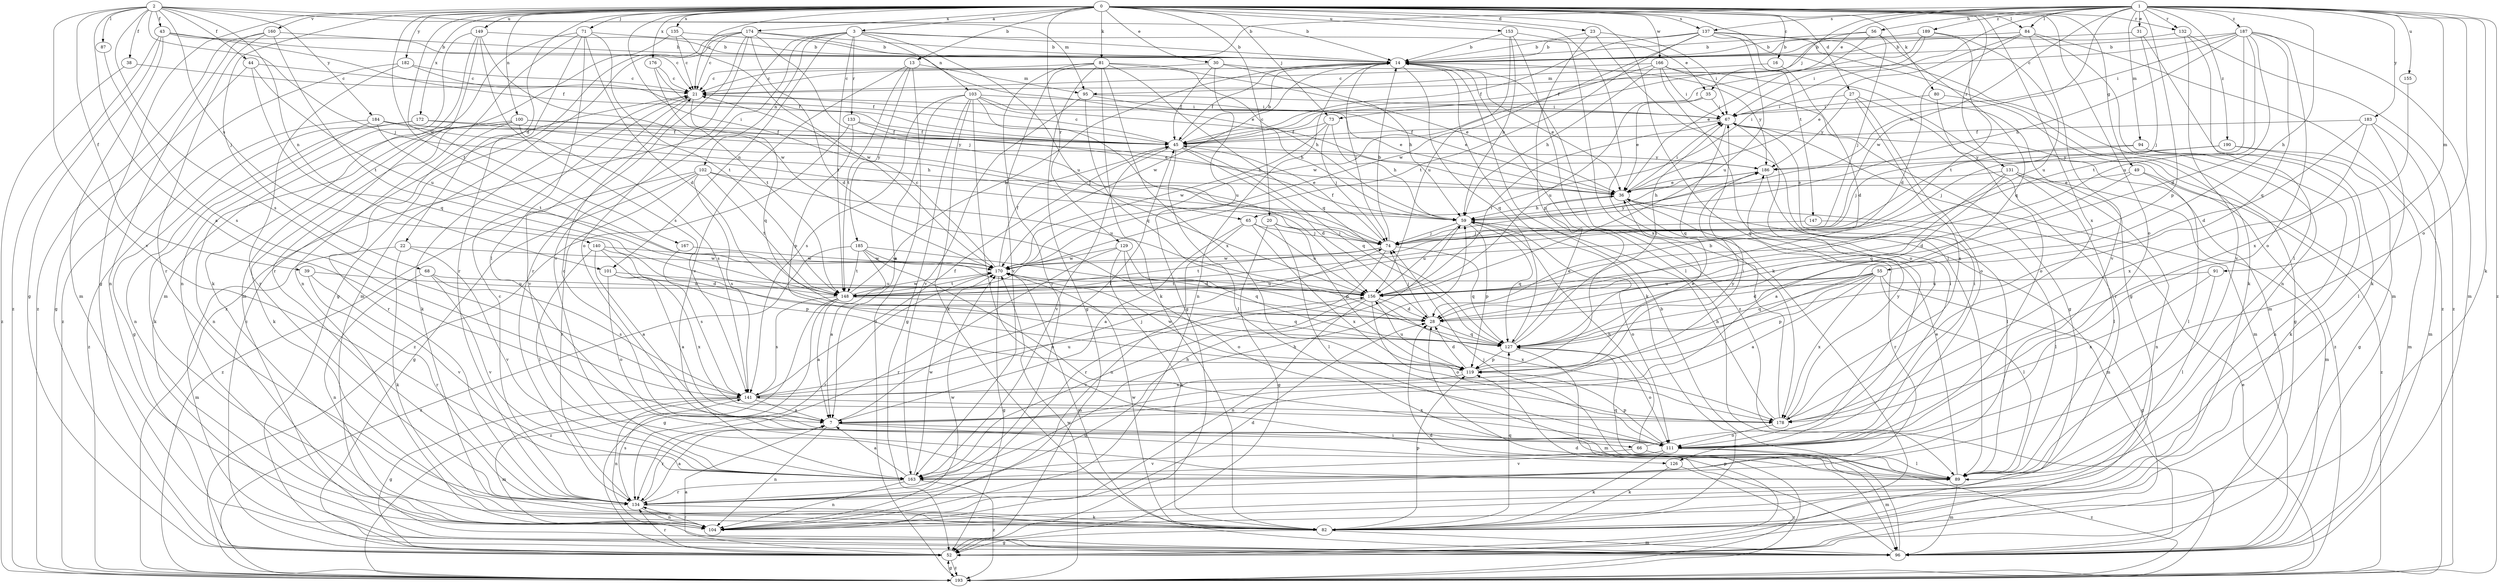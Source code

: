strict digraph  {
0;
1;
2;
3;
7;
13;
14;
16;
20;
21;
22;
23;
27;
28;
30;
31;
35;
36;
38;
39;
43;
44;
45;
49;
52;
55;
56;
59;
65;
66;
67;
68;
71;
73;
74;
80;
81;
82;
84;
87;
89;
91;
94;
95;
96;
100;
101;
102;
103;
104;
111;
119;
126;
127;
129;
131;
132;
133;
134;
135;
137;
140;
141;
147;
148;
149;
153;
155;
156;
160;
163;
166;
167;
170;
172;
174;
176;
178;
182;
183;
184;
185;
186;
187;
189;
190;
193;
0 -> 3  [label=a];
0 -> 13  [label=b];
0 -> 16  [label=c];
0 -> 20  [label=c];
0 -> 21  [label=c];
0 -> 22  [label=d];
0 -> 23  [label=d];
0 -> 27  [label=d];
0 -> 30  [label=e];
0 -> 49  [label=g];
0 -> 52  [label=g];
0 -> 65  [label=i];
0 -> 68  [label=j];
0 -> 71  [label=j];
0 -> 73  [label=j];
0 -> 80  [label=k];
0 -> 81  [label=k];
0 -> 82  [label=k];
0 -> 84  [label=l];
0 -> 100  [label=n];
0 -> 111  [label=o];
0 -> 126  [label=q];
0 -> 129  [label=r];
0 -> 131  [label=r];
0 -> 132  [label=r];
0 -> 135  [label=s];
0 -> 137  [label=s];
0 -> 147  [label=t];
0 -> 148  [label=t];
0 -> 149  [label=u];
0 -> 153  [label=u];
0 -> 160  [label=v];
0 -> 166  [label=w];
0 -> 167  [label=w];
0 -> 172  [label=x];
0 -> 174  [label=x];
0 -> 176  [label=x];
0 -> 178  [label=x];
0 -> 182  [label=y];
1 -> 13  [label=b];
1 -> 31  [label=e];
1 -> 35  [label=e];
1 -> 55  [label=h];
1 -> 56  [label=h];
1 -> 59  [label=h];
1 -> 65  [label=i];
1 -> 73  [label=j];
1 -> 82  [label=k];
1 -> 84  [label=l];
1 -> 91  [label=m];
1 -> 94  [label=m];
1 -> 111  [label=o];
1 -> 119  [label=p];
1 -> 132  [label=r];
1 -> 137  [label=s];
1 -> 155  [label=u];
1 -> 170  [label=w];
1 -> 183  [label=y];
1 -> 187  [label=z];
1 -> 189  [label=z];
1 -> 190  [label=z];
1 -> 193  [label=z];
2 -> 7  [label=a];
2 -> 14  [label=b];
2 -> 38  [label=f];
2 -> 39  [label=f];
2 -> 43  [label=f];
2 -> 44  [label=f];
2 -> 74  [label=j];
2 -> 87  [label=l];
2 -> 95  [label=m];
2 -> 101  [label=n];
2 -> 140  [label=s];
2 -> 141  [label=s];
2 -> 163  [label=v];
2 -> 184  [label=y];
3 -> 14  [label=b];
3 -> 35  [label=e];
3 -> 101  [label=n];
3 -> 102  [label=n];
3 -> 103  [label=n];
3 -> 133  [label=r];
3 -> 148  [label=t];
3 -> 156  [label=u];
3 -> 163  [label=v];
3 -> 193  [label=z];
7 -> 45  [label=f];
7 -> 66  [label=i];
7 -> 67  [label=i];
7 -> 104  [label=n];
7 -> 126  [label=q];
7 -> 134  [label=r];
13 -> 95  [label=m];
13 -> 148  [label=t];
13 -> 163  [label=v];
13 -> 185  [label=y];
13 -> 193  [label=z];
14 -> 21  [label=c];
14 -> 45  [label=f];
14 -> 74  [label=j];
14 -> 82  [label=k];
14 -> 89  [label=l];
14 -> 104  [label=n];
14 -> 127  [label=q];
14 -> 170  [label=w];
14 -> 186  [label=y];
16 -> 28  [label=d];
16 -> 95  [label=m];
20 -> 52  [label=g];
20 -> 74  [label=j];
20 -> 89  [label=l];
20 -> 119  [label=p];
21 -> 67  [label=i];
21 -> 82  [label=k];
21 -> 127  [label=q];
21 -> 163  [label=v];
22 -> 82  [label=k];
22 -> 96  [label=m];
22 -> 163  [label=v];
22 -> 170  [label=w];
23 -> 14  [label=b];
23 -> 67  [label=i];
23 -> 89  [label=l];
23 -> 119  [label=p];
27 -> 67  [label=i];
27 -> 111  [label=o];
27 -> 134  [label=r];
27 -> 178  [label=x];
27 -> 186  [label=y];
28 -> 74  [label=j];
28 -> 127  [label=q];
30 -> 21  [label=c];
30 -> 36  [label=e];
30 -> 45  [label=f];
30 -> 52  [label=g];
30 -> 59  [label=h];
31 -> 14  [label=b];
31 -> 74  [label=j];
31 -> 82  [label=k];
35 -> 36  [label=e];
35 -> 67  [label=i];
35 -> 156  [label=u];
36 -> 59  [label=h];
36 -> 67  [label=i];
36 -> 96  [label=m];
36 -> 134  [label=r];
38 -> 21  [label=c];
38 -> 193  [label=z];
39 -> 134  [label=r];
39 -> 156  [label=u];
39 -> 163  [label=v];
43 -> 14  [label=b];
43 -> 21  [label=c];
43 -> 45  [label=f];
43 -> 52  [label=g];
43 -> 96  [label=m];
43 -> 193  [label=z];
44 -> 21  [label=c];
44 -> 52  [label=g];
44 -> 127  [label=q];
44 -> 156  [label=u];
45 -> 14  [label=b];
45 -> 21  [label=c];
45 -> 28  [label=d];
45 -> 89  [label=l];
45 -> 127  [label=q];
45 -> 163  [label=v];
45 -> 186  [label=y];
49 -> 28  [label=d];
49 -> 36  [label=e];
49 -> 89  [label=l];
49 -> 193  [label=z];
52 -> 7  [label=a];
52 -> 21  [label=c];
52 -> 119  [label=p];
52 -> 134  [label=r];
52 -> 193  [label=z];
55 -> 7  [label=a];
55 -> 28  [label=d];
55 -> 52  [label=g];
55 -> 89  [label=l];
55 -> 119  [label=p];
55 -> 127  [label=q];
55 -> 148  [label=t];
55 -> 156  [label=u];
55 -> 178  [label=x];
56 -> 14  [label=b];
56 -> 36  [label=e];
56 -> 45  [label=f];
56 -> 74  [label=j];
56 -> 127  [label=q];
59 -> 74  [label=j];
59 -> 111  [label=o];
59 -> 119  [label=p];
59 -> 127  [label=q];
59 -> 156  [label=u];
65 -> 7  [label=a];
65 -> 74  [label=j];
65 -> 104  [label=n];
65 -> 156  [label=u];
65 -> 178  [label=x];
66 -> 59  [label=h];
66 -> 67  [label=i];
66 -> 89  [label=l];
66 -> 163  [label=v];
67 -> 45  [label=f];
67 -> 96  [label=m];
67 -> 127  [label=q];
67 -> 193  [label=z];
68 -> 104  [label=n];
68 -> 141  [label=s];
68 -> 156  [label=u];
68 -> 163  [label=v];
71 -> 14  [label=b];
71 -> 28  [label=d];
71 -> 89  [label=l];
71 -> 96  [label=m];
71 -> 104  [label=n];
71 -> 134  [label=r];
71 -> 148  [label=t];
73 -> 45  [label=f];
73 -> 59  [label=h];
73 -> 74  [label=j];
73 -> 170  [label=w];
74 -> 14  [label=b];
74 -> 45  [label=f];
74 -> 127  [label=q];
74 -> 134  [label=r];
74 -> 148  [label=t];
74 -> 170  [label=w];
74 -> 186  [label=y];
80 -> 52  [label=g];
80 -> 67  [label=i];
80 -> 111  [label=o];
81 -> 21  [label=c];
81 -> 36  [label=e];
81 -> 52  [label=g];
81 -> 59  [label=h];
81 -> 82  [label=k];
81 -> 127  [label=q];
81 -> 134  [label=r];
81 -> 163  [label=v];
81 -> 178  [label=x];
82 -> 52  [label=g];
82 -> 96  [label=m];
82 -> 119  [label=p];
82 -> 127  [label=q];
82 -> 170  [label=w];
84 -> 14  [label=b];
84 -> 28  [label=d];
84 -> 36  [label=e];
84 -> 104  [label=n];
84 -> 163  [label=v];
84 -> 193  [label=z];
87 -> 141  [label=s];
89 -> 36  [label=e];
89 -> 74  [label=j];
89 -> 96  [label=m];
89 -> 127  [label=q];
91 -> 89  [label=l];
91 -> 156  [label=u];
91 -> 178  [label=x];
94 -> 74  [label=j];
94 -> 82  [label=k];
94 -> 104  [label=n];
94 -> 186  [label=y];
95 -> 36  [label=e];
95 -> 67  [label=i];
95 -> 127  [label=q];
95 -> 163  [label=v];
96 -> 14  [label=b];
96 -> 28  [label=d];
100 -> 36  [label=e];
100 -> 45  [label=f];
100 -> 82  [label=k];
100 -> 104  [label=n];
100 -> 134  [label=r];
100 -> 141  [label=s];
101 -> 7  [label=a];
101 -> 111  [label=o];
101 -> 156  [label=u];
101 -> 178  [label=x];
102 -> 36  [label=e];
102 -> 52  [label=g];
102 -> 134  [label=r];
102 -> 141  [label=s];
102 -> 148  [label=t];
102 -> 156  [label=u];
102 -> 193  [label=z];
103 -> 7  [label=a];
103 -> 36  [label=e];
103 -> 52  [label=g];
103 -> 59  [label=h];
103 -> 67  [label=i];
103 -> 82  [label=k];
103 -> 89  [label=l];
103 -> 141  [label=s];
103 -> 156  [label=u];
104 -> 28  [label=d];
104 -> 134  [label=r];
104 -> 170  [label=w];
111 -> 21  [label=c];
111 -> 67  [label=i];
111 -> 82  [label=k];
111 -> 96  [label=m];
111 -> 119  [label=p];
111 -> 163  [label=v];
111 -> 193  [label=z];
119 -> 28  [label=d];
119 -> 36  [label=e];
119 -> 141  [label=s];
119 -> 156  [label=u];
119 -> 170  [label=w];
126 -> 82  [label=k];
126 -> 193  [label=z];
127 -> 36  [label=e];
127 -> 67  [label=i];
127 -> 96  [label=m];
127 -> 111  [label=o];
127 -> 119  [label=p];
129 -> 82  [label=k];
129 -> 111  [label=o];
129 -> 127  [label=q];
129 -> 134  [label=r];
129 -> 170  [label=w];
131 -> 7  [label=a];
131 -> 36  [label=e];
131 -> 89  [label=l];
131 -> 96  [label=m];
131 -> 104  [label=n];
131 -> 127  [label=q];
132 -> 14  [label=b];
132 -> 89  [label=l];
132 -> 163  [label=v];
132 -> 193  [label=z];
133 -> 45  [label=f];
133 -> 59  [label=h];
133 -> 119  [label=p];
133 -> 193  [label=z];
134 -> 7  [label=a];
134 -> 21  [label=c];
134 -> 59  [label=h];
134 -> 82  [label=k];
134 -> 104  [label=n];
134 -> 141  [label=s];
135 -> 14  [label=b];
135 -> 21  [label=c];
135 -> 96  [label=m];
135 -> 170  [label=w];
137 -> 14  [label=b];
137 -> 45  [label=f];
137 -> 52  [label=g];
137 -> 82  [label=k];
137 -> 96  [label=m];
137 -> 148  [label=t];
137 -> 156  [label=u];
137 -> 170  [label=w];
140 -> 7  [label=a];
140 -> 28  [label=d];
140 -> 89  [label=l];
140 -> 119  [label=p];
140 -> 170  [label=w];
141 -> 7  [label=a];
141 -> 45  [label=f];
141 -> 52  [label=g];
141 -> 74  [label=j];
141 -> 96  [label=m];
141 -> 104  [label=n];
141 -> 156  [label=u];
141 -> 178  [label=x];
141 -> 186  [label=y];
147 -> 74  [label=j];
147 -> 89  [label=l];
148 -> 7  [label=a];
148 -> 14  [label=b];
148 -> 52  [label=g];
148 -> 127  [label=q];
148 -> 141  [label=s];
148 -> 170  [label=w];
148 -> 193  [label=z];
149 -> 14  [label=b];
149 -> 82  [label=k];
149 -> 104  [label=n];
149 -> 134  [label=r];
149 -> 141  [label=s];
149 -> 170  [label=w];
153 -> 14  [label=b];
153 -> 59  [label=h];
153 -> 156  [label=u];
153 -> 178  [label=x];
153 -> 193  [label=z];
155 -> 178  [label=x];
156 -> 28  [label=d];
156 -> 67  [label=i];
156 -> 104  [label=n];
156 -> 111  [label=o];
156 -> 163  [label=v];
156 -> 178  [label=x];
160 -> 14  [label=b];
160 -> 104  [label=n];
160 -> 134  [label=r];
160 -> 148  [label=t];
160 -> 193  [label=z];
163 -> 7  [label=a];
163 -> 59  [label=h];
163 -> 104  [label=n];
163 -> 134  [label=r];
163 -> 170  [label=w];
163 -> 193  [label=z];
166 -> 21  [label=c];
166 -> 52  [label=g];
166 -> 59  [label=h];
166 -> 67  [label=i];
166 -> 96  [label=m];
166 -> 111  [label=o];
166 -> 170  [label=w];
167 -> 141  [label=s];
167 -> 170  [label=w];
170 -> 21  [label=c];
170 -> 45  [label=f];
170 -> 52  [label=g];
170 -> 96  [label=m];
170 -> 134  [label=r];
170 -> 148  [label=t];
170 -> 156  [label=u];
172 -> 45  [label=f];
172 -> 52  [label=g];
172 -> 74  [label=j];
172 -> 104  [label=n];
174 -> 14  [label=b];
174 -> 21  [label=c];
174 -> 28  [label=d];
174 -> 36  [label=e];
174 -> 52  [label=g];
174 -> 74  [label=j];
174 -> 96  [label=m];
174 -> 111  [label=o];
174 -> 134  [label=r];
176 -> 21  [label=c];
176 -> 45  [label=f];
176 -> 148  [label=t];
178 -> 14  [label=b];
178 -> 59  [label=h];
178 -> 111  [label=o];
178 -> 186  [label=y];
182 -> 21  [label=c];
182 -> 45  [label=f];
182 -> 134  [label=r];
182 -> 193  [label=z];
183 -> 28  [label=d];
183 -> 45  [label=f];
183 -> 89  [label=l];
183 -> 96  [label=m];
183 -> 178  [label=x];
184 -> 45  [label=f];
184 -> 59  [label=h];
184 -> 82  [label=k];
184 -> 148  [label=t];
184 -> 186  [label=y];
184 -> 193  [label=z];
185 -> 7  [label=a];
185 -> 28  [label=d];
185 -> 111  [label=o];
185 -> 148  [label=t];
185 -> 170  [label=w];
185 -> 193  [label=z];
186 -> 36  [label=e];
186 -> 59  [label=h];
186 -> 89  [label=l];
187 -> 14  [label=b];
187 -> 21  [label=c];
187 -> 28  [label=d];
187 -> 59  [label=h];
187 -> 67  [label=i];
187 -> 96  [label=m];
187 -> 111  [label=o];
187 -> 127  [label=q];
187 -> 148  [label=t];
187 -> 156  [label=u];
189 -> 14  [label=b];
189 -> 45  [label=f];
189 -> 67  [label=i];
189 -> 148  [label=t];
189 -> 156  [label=u];
190 -> 52  [label=g];
190 -> 74  [label=j];
190 -> 96  [label=m];
190 -> 186  [label=y];
193 -> 28  [label=d];
193 -> 36  [label=e];
193 -> 52  [label=g];
193 -> 170  [label=w];
}
